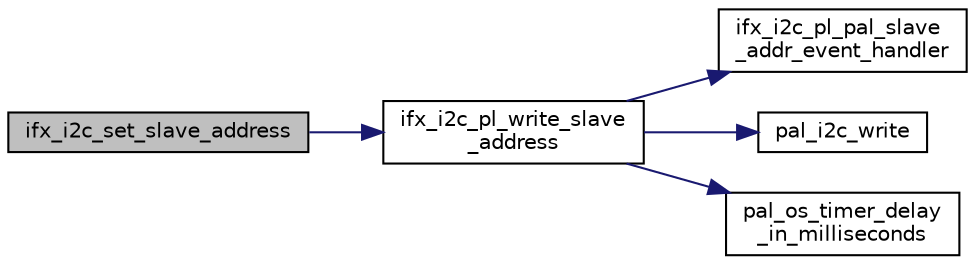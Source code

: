 digraph "ifx_i2c_set_slave_address"
{
 // LATEX_PDF_SIZE
  edge [fontname="Helvetica",fontsize="10",labelfontname="Helvetica",labelfontsize="10"];
  node [fontname="Helvetica",fontsize="10",shape=record];
  rankdir="LR";
  Node1 [label="ifx_i2c_set_slave_address",height=0.2,width=0.4,color="black", fillcolor="grey75", style="filled", fontcolor="black",tooltip="Sets the slave address of the target device."];
  Node1 -> Node2 [color="midnightblue",fontsize="10",style="solid",fontname="Helvetica"];
  Node2 [label="ifx_i2c_pl_write_slave\l_address",height=0.2,width=0.4,color="black", fillcolor="white", style="filled",URL="$d0/d01/ifx__i2c__physical__layer_8c.html#a9a6f635bd1b5d84845cc2e56c30d369a",tooltip="Function for setting slave address."];
  Node2 -> Node3 [color="midnightblue",fontsize="10",style="solid",fontname="Helvetica"];
  Node3 [label="ifx_i2c_pl_pal_slave\l_addr_event_handler",height=0.2,width=0.4,color="black", fillcolor="white", style="filled",URL="$d0/d01/ifx__i2c__physical__layer_8c.html#a88d710983170d587dac7e420ca526f8d",tooltip=" "];
  Node2 -> Node4 [color="midnightblue",fontsize="10",style="solid",fontname="Helvetica"];
  Node4 [label="pal_i2c_write",height=0.2,width=0.4,color="black", fillcolor="white", style="filled",URL="$db/dc2/pal__i2c_8h.html#a20a6ba51da2325eb170acd62c855e827",tooltip="Writes on I2C bus."];
  Node2 -> Node5 [color="midnightblue",fontsize="10",style="solid",fontname="Helvetica"];
  Node5 [label="pal_os_timer_delay\l_in_milliseconds",height=0.2,width=0.4,color="black", fillcolor="white", style="filled",URL="$d3/d40/pal__os__timer_8h.html#a303c1eacb9062873218f417a4a65aa9a",tooltip="Waits or delay until the supplied milliseconds."];
}
